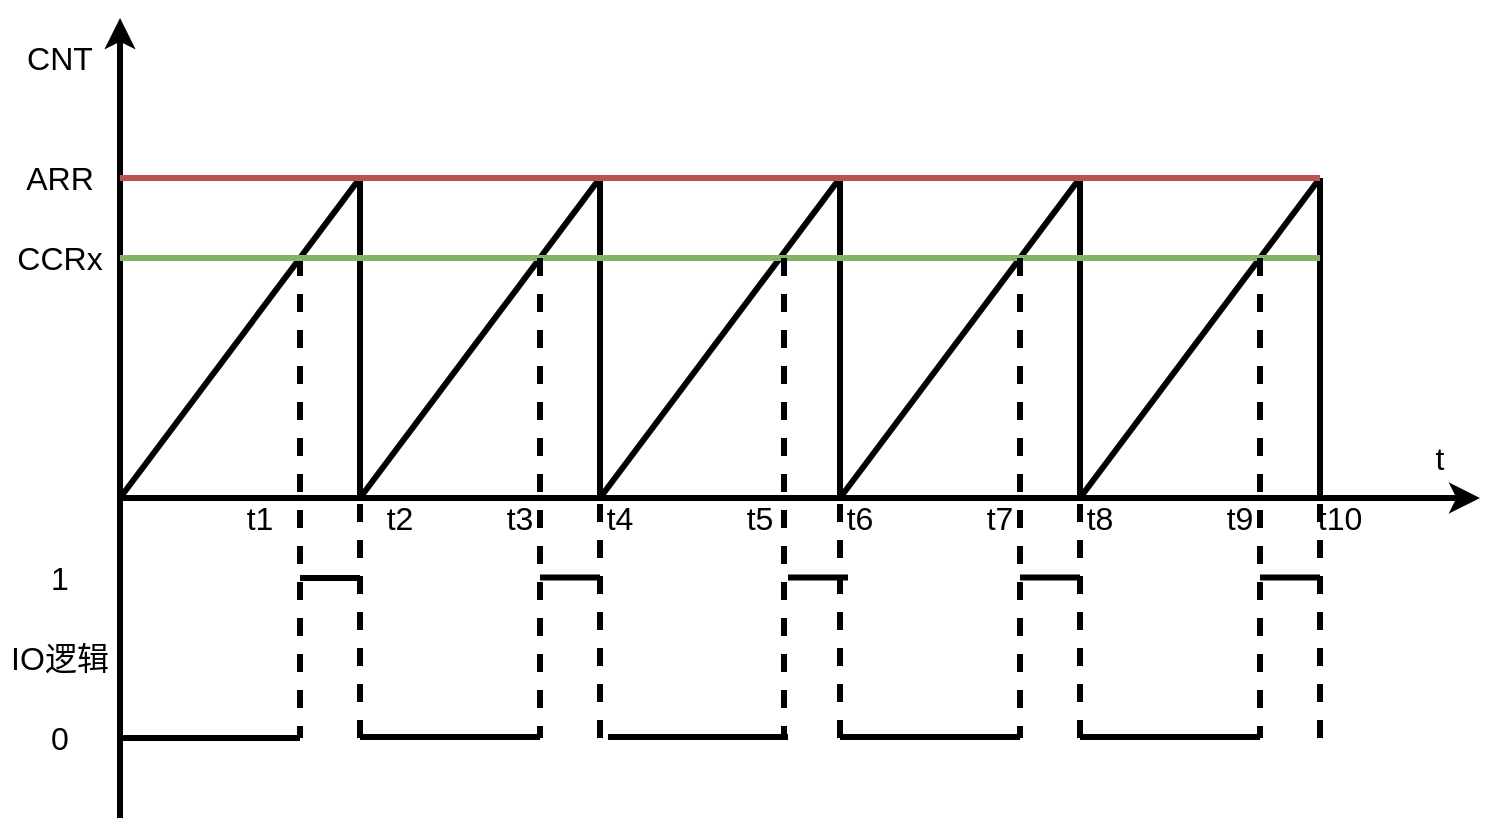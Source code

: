 <mxfile version="14.4.3" type="github">
  <diagram id="8lDUnLDL_3OlkThyfn1n" name="第 1 页">
    <mxGraphModel dx="920" dy="1504" grid="1" gridSize="10" guides="1" tooltips="1" connect="1" arrows="1" fold="1" page="1" pageScale="1" pageWidth="827" pageHeight="1169" math="0" shadow="0">
      <root>
        <mxCell id="0" />
        <mxCell id="1" parent="0" />
        <mxCell id="LmpacXtTbR7bn4Z3oa6z-1" value="" style="endArrow=classic;html=1;strokeWidth=3;" parent="1" edge="1">
          <mxGeometry width="50" height="50" relative="1" as="geometry">
            <mxPoint x="80" y="360" as="sourcePoint" />
            <mxPoint x="760" y="360" as="targetPoint" />
          </mxGeometry>
        </mxCell>
        <mxCell id="LmpacXtTbR7bn4Z3oa6z-2" value="" style="endArrow=classic;html=1;strokeWidth=3;" parent="1" edge="1">
          <mxGeometry width="50" height="50" relative="1" as="geometry">
            <mxPoint x="80" y="520" as="sourcePoint" />
            <mxPoint x="80" y="120" as="targetPoint" />
          </mxGeometry>
        </mxCell>
        <mxCell id="LmpacXtTbR7bn4Z3oa6z-3" value="" style="endArrow=none;html=1;strokeWidth=3;" parent="1" edge="1">
          <mxGeometry width="50" height="50" relative="1" as="geometry">
            <mxPoint x="80" y="360" as="sourcePoint" />
            <mxPoint x="200" y="200" as="targetPoint" />
          </mxGeometry>
        </mxCell>
        <mxCell id="LmpacXtTbR7bn4Z3oa6z-4" value="" style="endArrow=none;html=1;strokeWidth=3;" parent="1" edge="1">
          <mxGeometry width="50" height="50" relative="1" as="geometry">
            <mxPoint x="200" y="360" as="sourcePoint" />
            <mxPoint x="200" y="200" as="targetPoint" />
          </mxGeometry>
        </mxCell>
        <mxCell id="LmpacXtTbR7bn4Z3oa6z-5" value="" style="endArrow=none;html=1;strokeWidth=3;" parent="1" edge="1">
          <mxGeometry width="50" height="50" relative="1" as="geometry">
            <mxPoint x="320" y="360" as="sourcePoint" />
            <mxPoint x="320" y="200" as="targetPoint" />
          </mxGeometry>
        </mxCell>
        <mxCell id="LmpacXtTbR7bn4Z3oa6z-6" value="" style="endArrow=none;html=1;strokeWidth=3;" parent="1" edge="1">
          <mxGeometry width="50" height="50" relative="1" as="geometry">
            <mxPoint x="200.0" y="360" as="sourcePoint" />
            <mxPoint x="320" y="200" as="targetPoint" />
          </mxGeometry>
        </mxCell>
        <mxCell id="LmpacXtTbR7bn4Z3oa6z-7" value="" style="endArrow=none;html=1;strokeWidth=3;" parent="1" edge="1">
          <mxGeometry width="50" height="50" relative="1" as="geometry">
            <mxPoint x="440" y="360" as="sourcePoint" />
            <mxPoint x="440" y="200" as="targetPoint" />
          </mxGeometry>
        </mxCell>
        <mxCell id="LmpacXtTbR7bn4Z3oa6z-8" value="" style="endArrow=none;html=1;strokeWidth=3;" parent="1" edge="1">
          <mxGeometry width="50" height="50" relative="1" as="geometry">
            <mxPoint x="320" y="360" as="sourcePoint" />
            <mxPoint x="440" y="200" as="targetPoint" />
          </mxGeometry>
        </mxCell>
        <mxCell id="LmpacXtTbR7bn4Z3oa6z-9" value="" style="endArrow=none;html=1;strokeWidth=3;" parent="1" edge="1">
          <mxGeometry width="50" height="50" relative="1" as="geometry">
            <mxPoint x="560" y="360" as="sourcePoint" />
            <mxPoint x="560" y="200" as="targetPoint" />
          </mxGeometry>
        </mxCell>
        <mxCell id="LmpacXtTbR7bn4Z3oa6z-10" value="" style="endArrow=none;html=1;strokeWidth=3;" parent="1" edge="1">
          <mxGeometry width="50" height="50" relative="1" as="geometry">
            <mxPoint x="440" y="360" as="sourcePoint" />
            <mxPoint x="560" y="200" as="targetPoint" />
          </mxGeometry>
        </mxCell>
        <mxCell id="LmpacXtTbR7bn4Z3oa6z-11" value="" style="endArrow=none;html=1;strokeWidth=3;" parent="1" edge="1">
          <mxGeometry width="50" height="50" relative="1" as="geometry">
            <mxPoint x="680" y="360" as="sourcePoint" />
            <mxPoint x="680" y="200" as="targetPoint" />
          </mxGeometry>
        </mxCell>
        <mxCell id="LmpacXtTbR7bn4Z3oa6z-12" value="" style="endArrow=none;html=1;strokeWidth=3;" parent="1" edge="1">
          <mxGeometry width="50" height="50" relative="1" as="geometry">
            <mxPoint x="560" y="360" as="sourcePoint" />
            <mxPoint x="680" y="200" as="targetPoint" />
          </mxGeometry>
        </mxCell>
        <mxCell id="LmpacXtTbR7bn4Z3oa6z-13" value="" style="endArrow=none;html=1;strokeWidth=3;fillColor=#f8cecc;strokeColor=#b85450;" parent="1" edge="1">
          <mxGeometry width="50" height="50" relative="1" as="geometry">
            <mxPoint x="80" y="200" as="sourcePoint" />
            <mxPoint x="680" y="200" as="targetPoint" />
          </mxGeometry>
        </mxCell>
        <mxCell id="LmpacXtTbR7bn4Z3oa6z-15" value="" style="endArrow=none;html=1;strokeWidth=3;" parent="1" edge="1">
          <mxGeometry width="50" height="50" relative="1" as="geometry">
            <mxPoint x="80" y="480" as="sourcePoint" />
            <mxPoint x="170" y="480" as="targetPoint" />
          </mxGeometry>
        </mxCell>
        <mxCell id="LmpacXtTbR7bn4Z3oa6z-17" value="" style="endArrow=none;dashed=1;html=1;strokeWidth=3;" parent="1" edge="1">
          <mxGeometry width="50" height="50" relative="1" as="geometry">
            <mxPoint x="170" y="240" as="sourcePoint" />
            <mxPoint x="170" y="480" as="targetPoint" />
          </mxGeometry>
        </mxCell>
        <mxCell id="LmpacXtTbR7bn4Z3oa6z-18" value="" style="endArrow=none;html=1;strokeWidth=3;fillColor=#d5e8d4;strokeColor=#82b366;" parent="1" edge="1">
          <mxGeometry width="50" height="50" relative="1" as="geometry">
            <mxPoint x="80.0" y="240.0" as="sourcePoint" />
            <mxPoint x="680" y="240.0" as="targetPoint" />
          </mxGeometry>
        </mxCell>
        <mxCell id="LmpacXtTbR7bn4Z3oa6z-19" value="" style="endArrow=none;dashed=1;html=1;strokeWidth=3;" parent="1" edge="1">
          <mxGeometry width="50" height="50" relative="1" as="geometry">
            <mxPoint x="290" y="240.0" as="sourcePoint" />
            <mxPoint x="290" y="480" as="targetPoint" />
          </mxGeometry>
        </mxCell>
        <mxCell id="LmpacXtTbR7bn4Z3oa6z-21" value="" style="endArrow=none;dashed=1;html=1;strokeWidth=3;" parent="1" edge="1">
          <mxGeometry width="50" height="50" relative="1" as="geometry">
            <mxPoint x="530" y="240.0" as="sourcePoint" />
            <mxPoint x="530" y="480" as="targetPoint" />
          </mxGeometry>
        </mxCell>
        <mxCell id="LmpacXtTbR7bn4Z3oa6z-22" value="" style="endArrow=none;dashed=1;html=1;strokeWidth=3;" parent="1" edge="1">
          <mxGeometry width="50" height="50" relative="1" as="geometry">
            <mxPoint x="412" y="240" as="sourcePoint" />
            <mxPoint x="412" y="480" as="targetPoint" />
          </mxGeometry>
        </mxCell>
        <mxCell id="LmpacXtTbR7bn4Z3oa6z-23" value="" style="endArrow=none;dashed=1;html=1;strokeWidth=3;" parent="1" edge="1">
          <mxGeometry width="50" height="50" relative="1" as="geometry">
            <mxPoint x="650" y="240.0" as="sourcePoint" />
            <mxPoint x="650" y="480" as="targetPoint" />
          </mxGeometry>
        </mxCell>
        <mxCell id="LmpacXtTbR7bn4Z3oa6z-25" value="&lt;font style=&quot;font-size: 16px&quot;&gt;CNT&lt;/font&gt;" style="text;html=1;strokeColor=none;fillColor=none;align=center;verticalAlign=middle;whiteSpace=wrap;rounded=0;" parent="1" vertex="1">
          <mxGeometry x="20" y="120" width="60" height="40" as="geometry" />
        </mxCell>
        <mxCell id="LmpacXtTbR7bn4Z3oa6z-26" value="&lt;font style=&quot;font-size: 16px&quot;&gt;ARR&lt;br&gt;&lt;/font&gt;" style="text;html=1;strokeColor=none;fillColor=none;align=center;verticalAlign=middle;whiteSpace=wrap;rounded=0;" parent="1" vertex="1">
          <mxGeometry x="20" y="180" width="60" height="40" as="geometry" />
        </mxCell>
        <mxCell id="LmpacXtTbR7bn4Z3oa6z-27" value="&lt;font style=&quot;font-size: 16px&quot;&gt;CCRx&lt;/font&gt;" style="text;html=1;strokeColor=none;fillColor=none;align=center;verticalAlign=middle;whiteSpace=wrap;rounded=0;" parent="1" vertex="1">
          <mxGeometry x="20" y="220" width="60" height="40" as="geometry" />
        </mxCell>
        <mxCell id="LmpacXtTbR7bn4Z3oa6z-28" value="&lt;font style=&quot;font-size: 16px&quot;&gt;0&lt;/font&gt;" style="text;html=1;strokeColor=none;fillColor=none;align=center;verticalAlign=middle;whiteSpace=wrap;rounded=0;" parent="1" vertex="1">
          <mxGeometry x="20" y="460" width="60" height="40" as="geometry" />
        </mxCell>
        <mxCell id="LmpacXtTbR7bn4Z3oa6z-29" value="&lt;font style=&quot;font-size: 16px&quot;&gt;IO逻辑&lt;/font&gt;" style="text;html=1;strokeColor=none;fillColor=none;align=center;verticalAlign=middle;whiteSpace=wrap;rounded=0;" parent="1" vertex="1">
          <mxGeometry x="20" y="420" width="60" height="40" as="geometry" />
        </mxCell>
        <mxCell id="LmpacXtTbR7bn4Z3oa6z-30" value="&lt;font style=&quot;font-size: 16px&quot;&gt;1&lt;/font&gt;" style="text;html=1;strokeColor=none;fillColor=none;align=center;verticalAlign=middle;whiteSpace=wrap;rounded=0;" parent="1" vertex="1">
          <mxGeometry x="20" y="380" width="60" height="40" as="geometry" />
        </mxCell>
        <mxCell id="LmpacXtTbR7bn4Z3oa6z-32" value="" style="endArrow=none;dashed=1;html=1;strokeWidth=3;" parent="1" edge="1">
          <mxGeometry width="50" height="50" relative="1" as="geometry">
            <mxPoint x="200" y="480" as="sourcePoint" />
            <mxPoint x="200" y="360" as="targetPoint" />
          </mxGeometry>
        </mxCell>
        <mxCell id="LmpacXtTbR7bn4Z3oa6z-33" value="" style="endArrow=none;dashed=1;html=1;strokeWidth=3;" parent="1" edge="1">
          <mxGeometry width="50" height="50" relative="1" as="geometry">
            <mxPoint x="320" y="480" as="sourcePoint" />
            <mxPoint x="320" y="360" as="targetPoint" />
          </mxGeometry>
        </mxCell>
        <mxCell id="LmpacXtTbR7bn4Z3oa6z-34" value="" style="endArrow=none;dashed=1;html=1;strokeWidth=3;" parent="1" edge="1">
          <mxGeometry width="50" height="50" relative="1" as="geometry">
            <mxPoint x="440" y="480" as="sourcePoint" />
            <mxPoint x="440" y="360" as="targetPoint" />
          </mxGeometry>
        </mxCell>
        <mxCell id="LmpacXtTbR7bn4Z3oa6z-35" value="" style="endArrow=none;dashed=1;html=1;strokeWidth=3;" parent="1" edge="1">
          <mxGeometry width="50" height="50" relative="1" as="geometry">
            <mxPoint x="560" y="480" as="sourcePoint" />
            <mxPoint x="560" y="360" as="targetPoint" />
          </mxGeometry>
        </mxCell>
        <mxCell id="LmpacXtTbR7bn4Z3oa6z-36" value="" style="endArrow=none;dashed=1;html=1;strokeWidth=3;" parent="1" edge="1">
          <mxGeometry width="50" height="50" relative="1" as="geometry">
            <mxPoint x="680" y="480" as="sourcePoint" />
            <mxPoint x="680" y="360" as="targetPoint" />
          </mxGeometry>
        </mxCell>
        <mxCell id="LmpacXtTbR7bn4Z3oa6z-38" value="" style="endArrow=none;html=1;strokeWidth=3;" parent="1" edge="1">
          <mxGeometry width="50" height="50" relative="1" as="geometry">
            <mxPoint x="200" y="479.5" as="sourcePoint" />
            <mxPoint x="290" y="479.5" as="targetPoint" />
          </mxGeometry>
        </mxCell>
        <mxCell id="LmpacXtTbR7bn4Z3oa6z-39" value="" style="endArrow=none;html=1;strokeWidth=3;" parent="1" edge="1">
          <mxGeometry width="50" height="50" relative="1" as="geometry">
            <mxPoint x="324" y="479.5" as="sourcePoint" />
            <mxPoint x="414" y="479.5" as="targetPoint" />
          </mxGeometry>
        </mxCell>
        <mxCell id="LmpacXtTbR7bn4Z3oa6z-40" value="" style="endArrow=none;html=1;strokeWidth=3;" parent="1" edge="1">
          <mxGeometry width="50" height="50" relative="1" as="geometry">
            <mxPoint x="440" y="479.5" as="sourcePoint" />
            <mxPoint x="530" y="479.5" as="targetPoint" />
          </mxGeometry>
        </mxCell>
        <mxCell id="LmpacXtTbR7bn4Z3oa6z-41" value="" style="endArrow=none;html=1;strokeWidth=3;" parent="1" edge="1">
          <mxGeometry width="50" height="50" relative="1" as="geometry">
            <mxPoint x="560" y="479.5" as="sourcePoint" />
            <mxPoint x="650" y="479.5" as="targetPoint" />
          </mxGeometry>
        </mxCell>
        <mxCell id="LmpacXtTbR7bn4Z3oa6z-42" value="" style="endArrow=none;html=1;strokeWidth=3;" parent="1" edge="1">
          <mxGeometry width="50" height="50" relative="1" as="geometry">
            <mxPoint x="170" y="400" as="sourcePoint" />
            <mxPoint x="200" y="400" as="targetPoint" />
          </mxGeometry>
        </mxCell>
        <mxCell id="LmpacXtTbR7bn4Z3oa6z-43" value="" style="endArrow=none;html=1;strokeWidth=3;" parent="1" edge="1">
          <mxGeometry width="50" height="50" relative="1" as="geometry">
            <mxPoint x="290" y="399.71" as="sourcePoint" />
            <mxPoint x="320" y="399.71" as="targetPoint" />
          </mxGeometry>
        </mxCell>
        <mxCell id="LmpacXtTbR7bn4Z3oa6z-46" value="" style="endArrow=none;html=1;strokeWidth=3;" parent="1" edge="1">
          <mxGeometry width="50" height="50" relative="1" as="geometry">
            <mxPoint x="414" y="399.71" as="sourcePoint" />
            <mxPoint x="444" y="399.71" as="targetPoint" />
          </mxGeometry>
        </mxCell>
        <mxCell id="LmpacXtTbR7bn4Z3oa6z-47" value="" style="endArrow=none;html=1;strokeWidth=3;" parent="1" edge="1">
          <mxGeometry width="50" height="50" relative="1" as="geometry">
            <mxPoint x="530" y="399.71" as="sourcePoint" />
            <mxPoint x="560" y="399.71" as="targetPoint" />
          </mxGeometry>
        </mxCell>
        <mxCell id="LmpacXtTbR7bn4Z3oa6z-48" value="" style="endArrow=none;html=1;strokeWidth=3;" parent="1" edge="1">
          <mxGeometry width="50" height="50" relative="1" as="geometry">
            <mxPoint x="650" y="399.71" as="sourcePoint" />
            <mxPoint x="680" y="399.71" as="targetPoint" />
          </mxGeometry>
        </mxCell>
        <mxCell id="LmpacXtTbR7bn4Z3oa6z-49" value="&lt;font style=&quot;font-size: 16px&quot;&gt;t&lt;/font&gt;" style="text;html=1;strokeColor=none;fillColor=none;align=center;verticalAlign=middle;whiteSpace=wrap;rounded=0;" parent="1" vertex="1">
          <mxGeometry x="710" y="320" width="60" height="40" as="geometry" />
        </mxCell>
        <mxCell id="LmpacXtTbR7bn4Z3oa6z-50" value="&lt;font style=&quot;font-size: 16px&quot;&gt;t1&lt;/font&gt;" style="text;html=1;strokeColor=none;fillColor=none;align=center;verticalAlign=middle;whiteSpace=wrap;rounded=0;" parent="1" vertex="1">
          <mxGeometry x="120" y="350" width="60" height="40" as="geometry" />
        </mxCell>
        <mxCell id="LmpacXtTbR7bn4Z3oa6z-51" value="&lt;font style=&quot;font-size: 16px&quot;&gt;t2&lt;/font&gt;" style="text;html=1;strokeColor=none;fillColor=none;align=center;verticalAlign=middle;whiteSpace=wrap;rounded=0;" parent="1" vertex="1">
          <mxGeometry x="190" y="350" width="60" height="40" as="geometry" />
        </mxCell>
        <mxCell id="LmpacXtTbR7bn4Z3oa6z-52" value="&lt;font style=&quot;font-size: 16px&quot;&gt;t3&lt;/font&gt;" style="text;html=1;strokeColor=none;fillColor=none;align=center;verticalAlign=middle;whiteSpace=wrap;rounded=0;" parent="1" vertex="1">
          <mxGeometry x="250" y="350" width="60" height="40" as="geometry" />
        </mxCell>
        <mxCell id="LmpacXtTbR7bn4Z3oa6z-54" value="&lt;font style=&quot;font-size: 16px&quot;&gt;t4&lt;/font&gt;" style="text;html=1;strokeColor=none;fillColor=none;align=center;verticalAlign=middle;whiteSpace=wrap;rounded=0;" parent="1" vertex="1">
          <mxGeometry x="300" y="350" width="60" height="40" as="geometry" />
        </mxCell>
        <mxCell id="LmpacXtTbR7bn4Z3oa6z-55" value="&lt;font style=&quot;font-size: 16px&quot;&gt;t6&lt;/font&gt;" style="text;html=1;strokeColor=none;fillColor=none;align=center;verticalAlign=middle;whiteSpace=wrap;rounded=0;" parent="1" vertex="1">
          <mxGeometry x="420" y="350" width="60" height="40" as="geometry" />
        </mxCell>
        <mxCell id="LmpacXtTbR7bn4Z3oa6z-56" value="&lt;font style=&quot;font-size: 16px&quot;&gt;t7&lt;/font&gt;" style="text;html=1;strokeColor=none;fillColor=none;align=center;verticalAlign=middle;whiteSpace=wrap;rounded=0;" parent="1" vertex="1">
          <mxGeometry x="490" y="350" width="60" height="40" as="geometry" />
        </mxCell>
        <mxCell id="LmpacXtTbR7bn4Z3oa6z-57" value="&lt;font style=&quot;font-size: 16px&quot;&gt;t8&lt;/font&gt;" style="text;html=1;strokeColor=none;fillColor=none;align=center;verticalAlign=middle;whiteSpace=wrap;rounded=0;" parent="1" vertex="1">
          <mxGeometry x="540" y="350" width="60" height="40" as="geometry" />
        </mxCell>
        <mxCell id="LmpacXtTbR7bn4Z3oa6z-58" value="&lt;font style=&quot;font-size: 16px&quot;&gt;t9&lt;/font&gt;" style="text;html=1;strokeColor=none;fillColor=none;align=center;verticalAlign=middle;whiteSpace=wrap;rounded=0;" parent="1" vertex="1">
          <mxGeometry x="610" y="350" width="60" height="40" as="geometry" />
        </mxCell>
        <mxCell id="LmpacXtTbR7bn4Z3oa6z-59" value="&lt;font style=&quot;font-size: 16px&quot;&gt;t10&lt;/font&gt;" style="text;html=1;strokeColor=none;fillColor=none;align=center;verticalAlign=middle;whiteSpace=wrap;rounded=0;" parent="1" vertex="1">
          <mxGeometry x="660" y="350" width="60" height="40" as="geometry" />
        </mxCell>
        <mxCell id="LmpacXtTbR7bn4Z3oa6z-60" value="&lt;font style=&quot;font-size: 16px&quot;&gt;t5&lt;/font&gt;" style="text;html=1;strokeColor=none;fillColor=none;align=center;verticalAlign=middle;whiteSpace=wrap;rounded=0;" parent="1" vertex="1">
          <mxGeometry x="370" y="350" width="60" height="40" as="geometry" />
        </mxCell>
      </root>
    </mxGraphModel>
  </diagram>
</mxfile>

